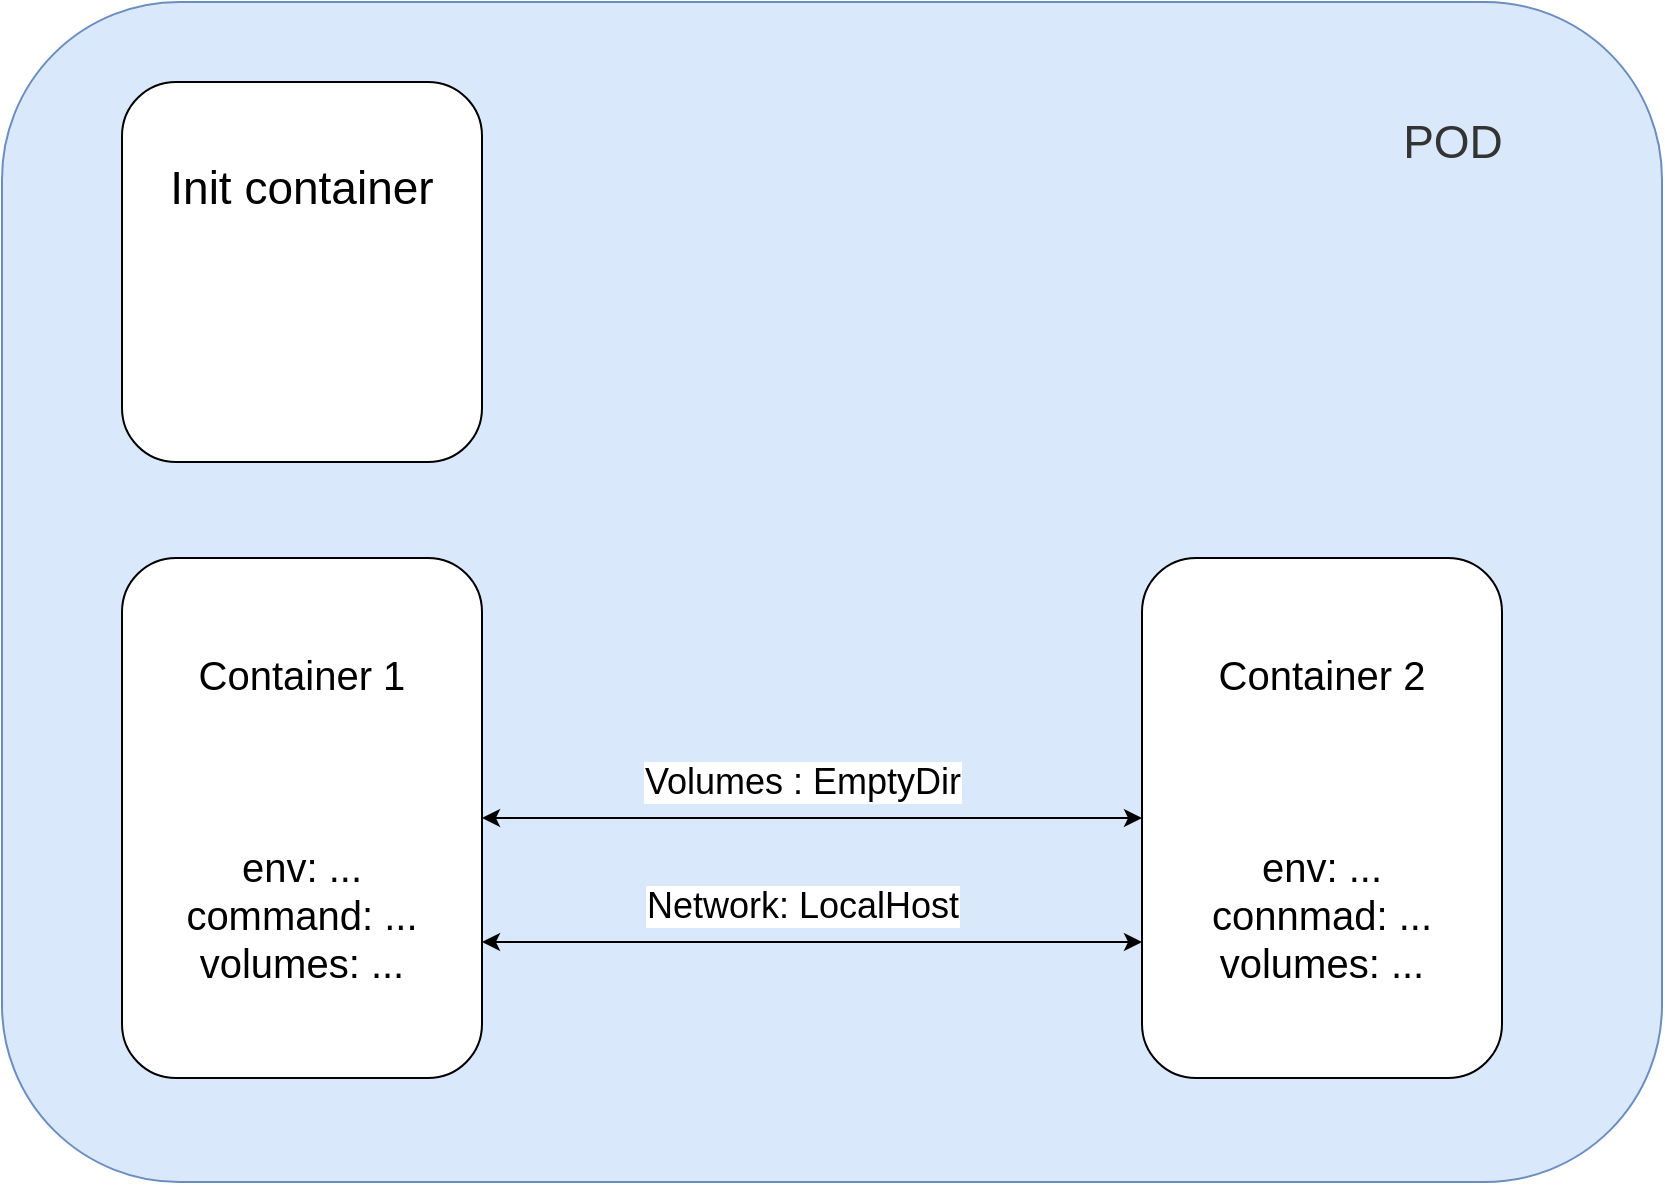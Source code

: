 <mxfile version="21.7.2" type="github">
  <diagram name="第 1 页" id="4jItoH7hiNGBiSz6dYL6">
    <mxGraphModel dx="1562" dy="1657" grid="1" gridSize="10" guides="1" tooltips="1" connect="1" arrows="1" fold="1" page="1" pageScale="1" pageWidth="1169" pageHeight="827" math="0" shadow="0">
      <root>
        <mxCell id="0" />
        <mxCell id="1" parent="0" />
        <mxCell id="yqzfMos9_s5q--L2E6B0-1" value="" style="rounded=1;whiteSpace=wrap;html=1;fillColor=#dae8fc;strokeColor=#6c8ebf;align=center;horizontal=1;verticalAlign=middle;movable=1;resizable=1;rotatable=1;deletable=1;editable=1;locked=0;connectable=1;" vertex="1" parent="1">
          <mxGeometry x="150" y="-40" width="830" height="590" as="geometry" />
        </mxCell>
        <mxCell id="yqzfMos9_s5q--L2E6B0-2" value="&lt;font style=&quot;font-size: 20px;&quot;&gt;Container 1&lt;br&gt;&lt;br&gt;&lt;br&gt;&lt;br&gt;env: ...&lt;br&gt;command: ...&lt;br&gt;volumes: ...&lt;br&gt;&lt;/font&gt;" style="rounded=1;whiteSpace=wrap;html=1;" vertex="1" parent="1">
          <mxGeometry x="210" y="238" width="180" height="260" as="geometry" />
        </mxCell>
        <mxCell id="yqzfMos9_s5q--L2E6B0-3" value="&lt;font style=&quot;font-size: 20px;&quot;&gt;Container 2&lt;br&gt;&lt;br&gt;&lt;br&gt;&lt;br&gt;env: ...&lt;br&gt;connmad: ...&lt;br&gt;volumes: ...&lt;br&gt;&lt;/font&gt;" style="rounded=1;whiteSpace=wrap;html=1;" vertex="1" parent="1">
          <mxGeometry x="720" y="238" width="180" height="260" as="geometry" />
        </mxCell>
        <mxCell id="yqzfMos9_s5q--L2E6B0-23" value="" style="endArrow=classic;startArrow=classic;html=1;rounded=0;" edge="1" parent="1" source="yqzfMos9_s5q--L2E6B0-2" target="yqzfMos9_s5q--L2E6B0-3">
          <mxGeometry width="50" height="50" relative="1" as="geometry">
            <mxPoint x="560" y="240" as="sourcePoint" />
            <mxPoint x="610" y="190" as="targetPoint" />
          </mxGeometry>
        </mxCell>
        <mxCell id="yqzfMos9_s5q--L2E6B0-25" value="&lt;font style=&quot;font-size: 18px;&quot;&gt;Volumes : EmptyDir&lt;/font&gt;" style="edgeLabel;html=1;align=center;verticalAlign=middle;resizable=0;points=[];movable=0;rotatable=0;deletable=0;editable=0;locked=1;connectable=0;" vertex="1" connectable="0" parent="yqzfMos9_s5q--L2E6B0-23">
          <mxGeometry x="-0.03" y="-3" relative="1" as="geometry">
            <mxPoint y="-21" as="offset" />
          </mxGeometry>
        </mxCell>
        <mxCell id="yqzfMos9_s5q--L2E6B0-28" value="" style="endArrow=classic;startArrow=classic;html=1;rounded=0;" edge="1" parent="1">
          <mxGeometry width="50" height="50" relative="1" as="geometry">
            <mxPoint x="390" y="430" as="sourcePoint" />
            <mxPoint x="720" y="430" as="targetPoint" />
          </mxGeometry>
        </mxCell>
        <mxCell id="yqzfMos9_s5q--L2E6B0-29" value="&lt;font style=&quot;font-size: 18px;&quot;&gt;Network: LocalHost&lt;br&gt;&lt;/font&gt;" style="edgeLabel;html=1;align=center;verticalAlign=middle;resizable=1;points=[];movable=1;rotatable=1;deletable=1;editable=1;locked=0;connectable=1;" vertex="1" connectable="0" parent="yqzfMos9_s5q--L2E6B0-28">
          <mxGeometry x="-0.03" y="-3" relative="1" as="geometry">
            <mxPoint y="-21" as="offset" />
          </mxGeometry>
        </mxCell>
        <mxCell id="yqzfMos9_s5q--L2E6B0-30" value="&lt;font style=&quot;font-size: 23px;&quot;&gt;POD&lt;/font&gt;" style="text;html=1;align=center;verticalAlign=middle;resizable=0;points=[];autosize=1;fillColor=none;fontColor=#333333;strokeColor=none;" vertex="1" parent="1">
          <mxGeometry x="840" y="10" width="70" height="40" as="geometry" />
        </mxCell>
        <mxCell id="yqzfMos9_s5q--L2E6B0-31" value="&lt;font style=&quot;font-size: 23px;&quot;&gt;Init container&lt;br&gt;&lt;br&gt;&lt;br&gt;&lt;br&gt;&lt;/font&gt;" style="rounded=1;whiteSpace=wrap;html=1;" vertex="1" parent="1">
          <mxGeometry x="210" width="180" height="190" as="geometry" />
        </mxCell>
      </root>
    </mxGraphModel>
  </diagram>
</mxfile>
